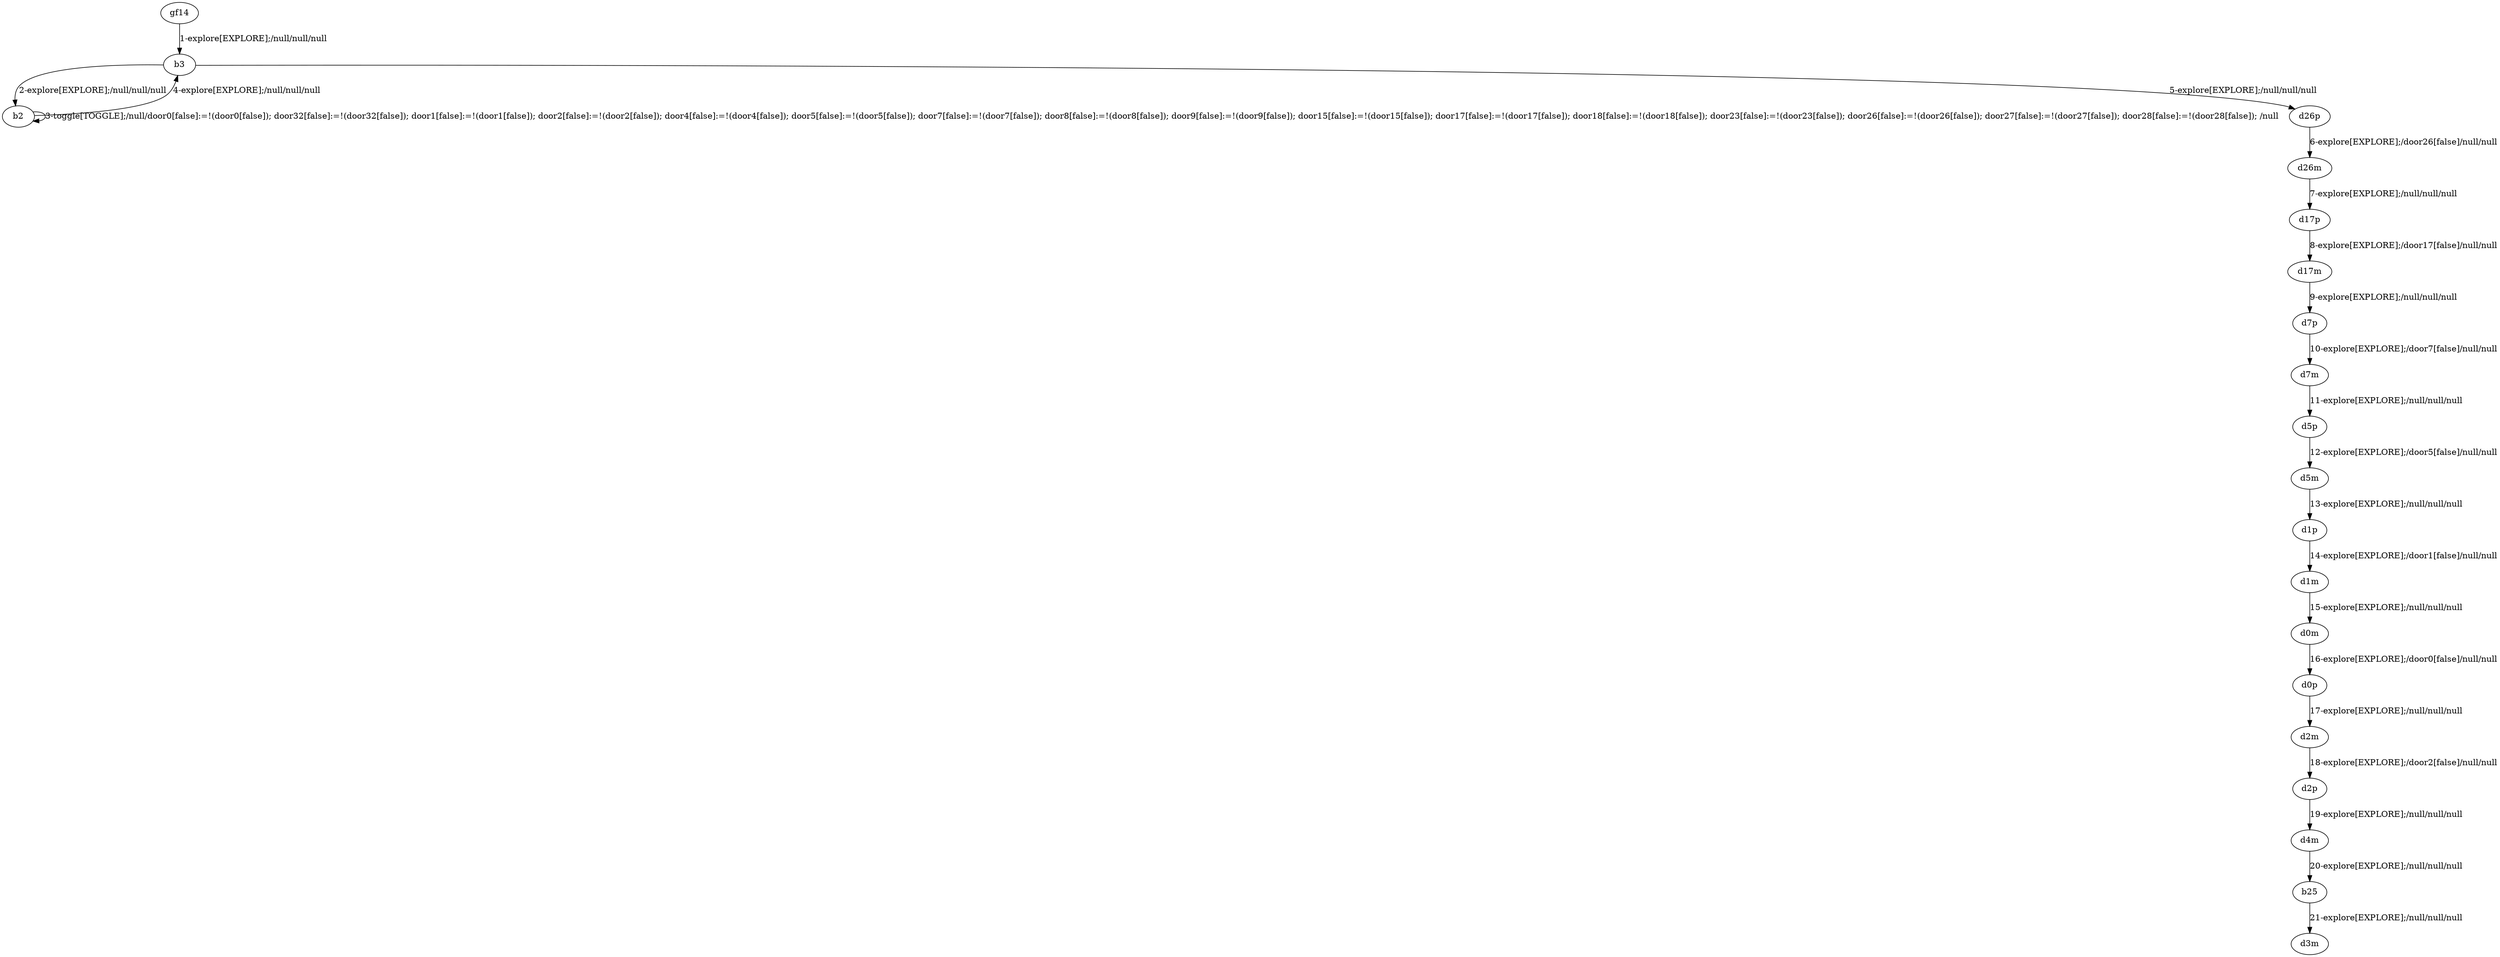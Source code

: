 # Total number of goals covered by this test: 4
# d4m --> b25
# d2m --> d2p
# b25 --> d3m
# d2p --> d4m

digraph g {
"gf14" -> "b3" [label = "1-explore[EXPLORE];/null/null/null"];
"b3" -> "b2" [label = "2-explore[EXPLORE];/null/null/null"];
"b2" -> "b2" [label = "3-toggle[TOGGLE];/null/door0[false]:=!(door0[false]); door32[false]:=!(door32[false]); door1[false]:=!(door1[false]); door2[false]:=!(door2[false]); door4[false]:=!(door4[false]); door5[false]:=!(door5[false]); door7[false]:=!(door7[false]); door8[false]:=!(door8[false]); door9[false]:=!(door9[false]); door15[false]:=!(door15[false]); door17[false]:=!(door17[false]); door18[false]:=!(door18[false]); door23[false]:=!(door23[false]); door26[false]:=!(door26[false]); door27[false]:=!(door27[false]); door28[false]:=!(door28[false]); /null"];
"b2" -> "b3" [label = "4-explore[EXPLORE];/null/null/null"];
"b3" -> "d26p" [label = "5-explore[EXPLORE];/null/null/null"];
"d26p" -> "d26m" [label = "6-explore[EXPLORE];/door26[false]/null/null"];
"d26m" -> "d17p" [label = "7-explore[EXPLORE];/null/null/null"];
"d17p" -> "d17m" [label = "8-explore[EXPLORE];/door17[false]/null/null"];
"d17m" -> "d7p" [label = "9-explore[EXPLORE];/null/null/null"];
"d7p" -> "d7m" [label = "10-explore[EXPLORE];/door7[false]/null/null"];
"d7m" -> "d5p" [label = "11-explore[EXPLORE];/null/null/null"];
"d5p" -> "d5m" [label = "12-explore[EXPLORE];/door5[false]/null/null"];
"d5m" -> "d1p" [label = "13-explore[EXPLORE];/null/null/null"];
"d1p" -> "d1m" [label = "14-explore[EXPLORE];/door1[false]/null/null"];
"d1m" -> "d0m" [label = "15-explore[EXPLORE];/null/null/null"];
"d0m" -> "d0p" [label = "16-explore[EXPLORE];/door0[false]/null/null"];
"d0p" -> "d2m" [label = "17-explore[EXPLORE];/null/null/null"];
"d2m" -> "d2p" [label = "18-explore[EXPLORE];/door2[false]/null/null"];
"d2p" -> "d4m" [label = "19-explore[EXPLORE];/null/null/null"];
"d4m" -> "b25" [label = "20-explore[EXPLORE];/null/null/null"];
"b25" -> "d3m" [label = "21-explore[EXPLORE];/null/null/null"];
}